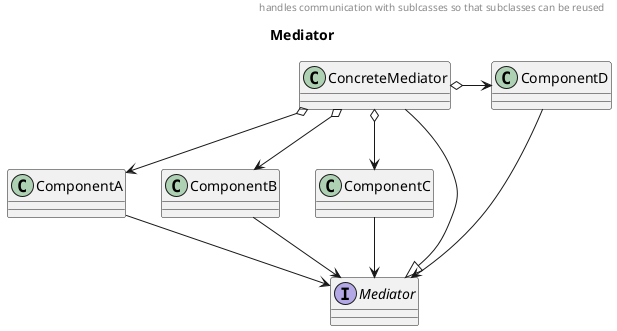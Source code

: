 @startuml
title Mediator
header handles communication with sublcasses so that subclasses can be reused

interface Mediator {}

Mediator <|--- ConcreteMediator
ConcreteMediator o-> ComponentA
ConcreteMediator o-> ComponentB
ConcreteMediator o-> ComponentC
ConcreteMediator o-> ComponentD

ComponentA --> Mediator
ComponentB --> Mediator
ComponentC --> Mediator
ComponentD --> Mediator


@enduml

